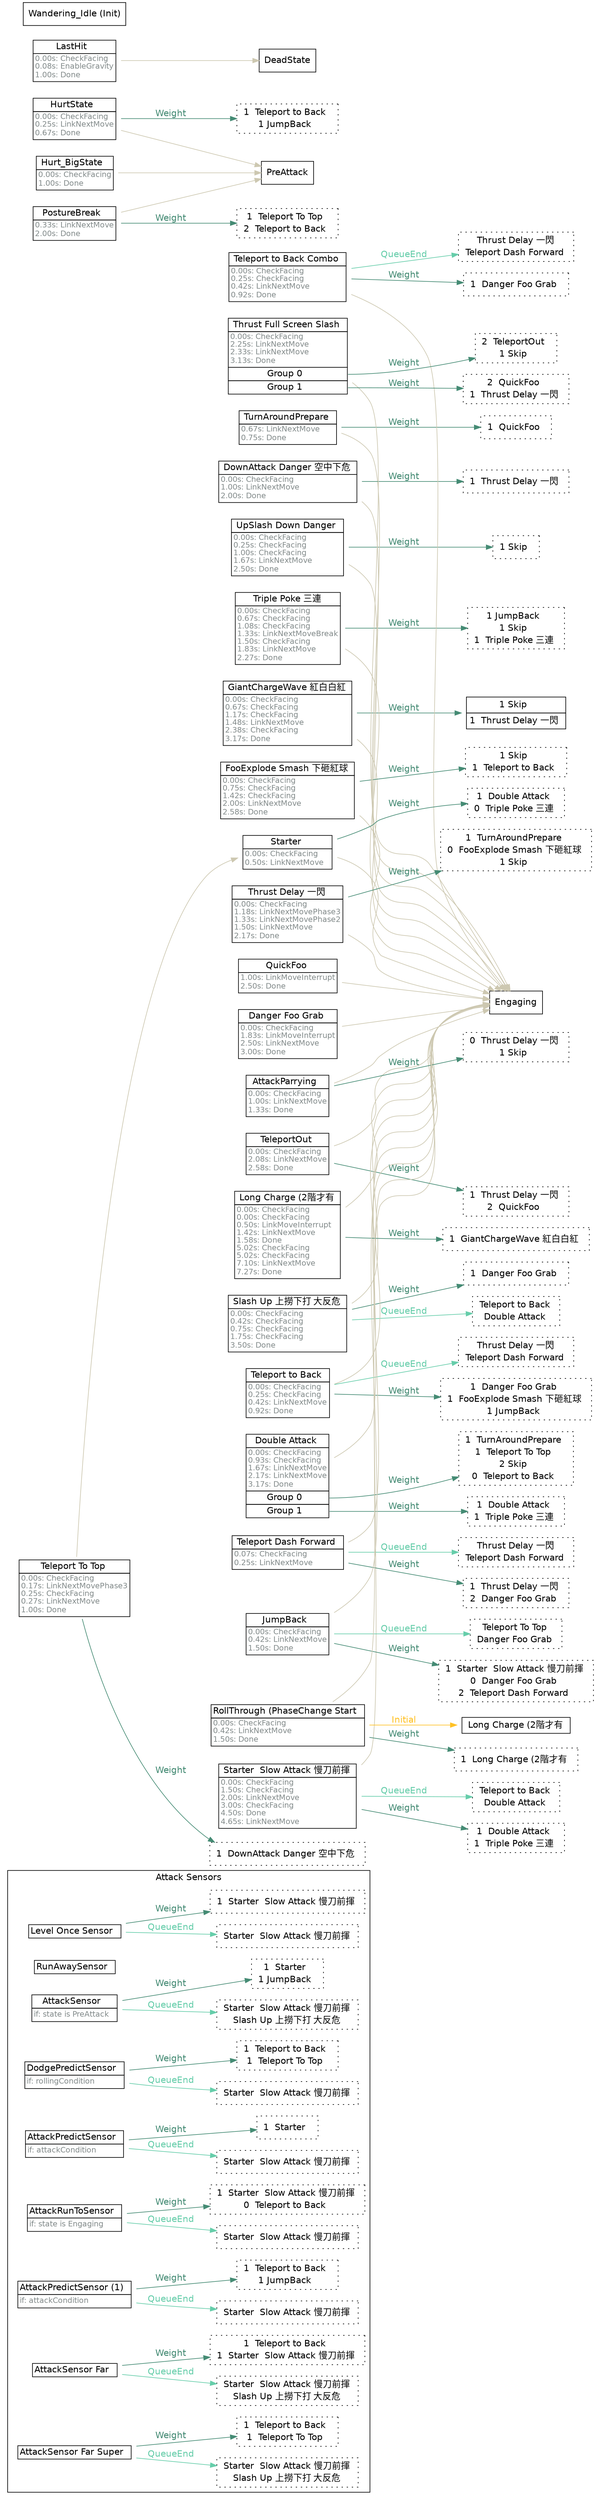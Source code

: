 strict digraph "Foo" {
	"rankdir"="LR";
	node ["shape"="box","fontname"="Helvetica"];
	edge ["fontname"="Helvetica"];
	subgraph "cluster_attacksensors" {
		"rank"="sink";
		"label"="Attack Sensors";
		"fontname"="Helvetica";
		"Level Once Sensor" ["shape"="plaintext","label"=<<TABLE border="0" cellspacing="0" cellborder="1" cellpadding="2"><TR><TD>Level Once Sensor  </TD></TR></TABLE>>]
		"Level Once Sensor_linked" ["shape"="box","style"="dotted","label"=<<TABLE border="0" cellspacing="0" cellborder="0" cellpadding="2"><TR><TD> Starter  Slow Attack 慢刀前揮  </TD></TR></TABLE>>,"margin"="0.05"]
		"Level Once Sensor" -> "Level Once Sensor_linked"  ["label"="QueueEnd","color"="aquamarine3","fontcolor"="aquamarine3"]
		"Level Once Sensor_weight" ["shape"="box","style"="dotted","label"=<<TABLE border="0" cellspacing="0" cellborder="0" cellpadding="2"><TR><TD>1  Starter  Slow Attack 慢刀前揮  </TD></TR></TABLE>>]
		"Level Once Sensor" -> "Level Once Sensor_weight"  ["label"="Weight","color"="aquamarine4","fontcolor"="aquamarine4"]
		"RunAwaySensor" ["shape"="plaintext","label"=<<TABLE border="0" cellspacing="0" cellborder="1" cellpadding="2"><TR><TD>RunAwaySensor  </TD></TR></TABLE>>]
		"AttackSensor" ["shape"="plaintext","label"=<<TABLE border="0" cellspacing="0" cellborder="1" cellpadding="2"><TR><TD>AttackSensor  </TD></TR><TR><TD align="left" balign="left"><FONT point-size="12" color="azure4">if: state is PreAttack</FONT>  </TD></TR></TABLE>>]
		"AttackSensor_linked" ["shape"="box","style"="dotted","label"=<<TABLE border="0" cellspacing="0" cellborder="0" cellpadding="2"><TR><TD> Starter  Slow Attack 慢刀前揮  </TD></TR><TR><TD> Slash Up 上撈下打 大反危  </TD></TR></TABLE>>,"margin"="0.05"]
		"AttackSensor" -> "AttackSensor_linked"  ["label"="QueueEnd","color"="aquamarine3","fontcolor"="aquamarine3"]
		"AttackSensor_weight" ["shape"="box","style"="dotted","label"=<<TABLE border="0" cellspacing="0" cellborder="0" cellpadding="2"><TR><TD>1  Starter  </TD></TR><TR><TD>1 JumpBack  </TD></TR></TABLE>>]
		"AttackSensor" -> "AttackSensor_weight"  ["label"="Weight","color"="aquamarine4","fontcolor"="aquamarine4"]
		"DodgePredictSensor" ["shape"="plaintext","label"=<<TABLE border="0" cellspacing="0" cellborder="1" cellpadding="2"><TR><TD>DodgePredictSensor  </TD></TR><TR><TD align="left" balign="left"><FONT point-size="12" color="azure4">if: rollingCondition</FONT>  </TD></TR></TABLE>>]
		"DodgePredictSensor_linked" ["shape"="box","style"="dotted","label"=<<TABLE border="0" cellspacing="0" cellborder="0" cellpadding="2"><TR><TD> Starter  Slow Attack 慢刀前揮  </TD></TR></TABLE>>,"margin"="0.05"]
		"DodgePredictSensor" -> "DodgePredictSensor_linked"  ["label"="QueueEnd","color"="aquamarine3","fontcolor"="aquamarine3"]
		"DodgePredictSensor_weight" ["shape"="box","style"="dotted","label"=<<TABLE border="0" cellspacing="0" cellborder="0" cellpadding="2"><TR><TD>1  Teleport to Back  </TD></TR><TR><TD>1  Teleport To Top  </TD></TR></TABLE>>]
		"DodgePredictSensor" -> "DodgePredictSensor_weight"  ["label"="Weight","color"="aquamarine4","fontcolor"="aquamarine4"]
		"AttackPredictSensor" ["shape"="plaintext","label"=<<TABLE border="0" cellspacing="0" cellborder="1" cellpadding="2"><TR><TD>AttackPredictSensor  </TD></TR><TR><TD align="left" balign="left"><FONT point-size="12" color="azure4">if: attackCondition</FONT>  </TD></TR></TABLE>>]
		"AttackPredictSensor_linked" ["shape"="box","style"="dotted","label"=<<TABLE border="0" cellspacing="0" cellborder="0" cellpadding="2"><TR><TD> Starter  Slow Attack 慢刀前揮  </TD></TR></TABLE>>,"margin"="0.05"]
		"AttackPredictSensor" -> "AttackPredictSensor_linked"  ["label"="QueueEnd","color"="aquamarine3","fontcolor"="aquamarine3"]
		"AttackPredictSensor_weight" ["shape"="box","style"="dotted","label"=<<TABLE border="0" cellspacing="0" cellborder="0" cellpadding="2"><TR><TD>1  Starter  </TD></TR></TABLE>>]
		"AttackPredictSensor" -> "AttackPredictSensor_weight"  ["label"="Weight","color"="aquamarine4","fontcolor"="aquamarine4"]
		"AttackRunToSensor" ["shape"="plaintext","label"=<<TABLE border="0" cellspacing="0" cellborder="1" cellpadding="2"><TR><TD>AttackRunToSensor  </TD></TR><TR><TD align="left" balign="left"><FONT point-size="12" color="azure4">if: state is Engaging</FONT>  </TD></TR></TABLE>>]
		"AttackRunToSensor_linked" ["shape"="box","style"="dotted","label"=<<TABLE border="0" cellspacing="0" cellborder="0" cellpadding="2"><TR><TD> Starter  Slow Attack 慢刀前揮  </TD></TR></TABLE>>,"margin"="0.05"]
		"AttackRunToSensor" -> "AttackRunToSensor_linked"  ["label"="QueueEnd","color"="aquamarine3","fontcolor"="aquamarine3"]
		"AttackRunToSensor_weight" ["shape"="box","style"="dotted","label"=<<TABLE border="0" cellspacing="0" cellborder="0" cellpadding="2"><TR><TD>1  Starter  Slow Attack 慢刀前揮  </TD></TR><TR><TD>0  Teleport to Back  </TD></TR></TABLE>>]
		"AttackRunToSensor" -> "AttackRunToSensor_weight"  ["label"="Weight","color"="aquamarine4","fontcolor"="aquamarine4"]
		"AttackPredictSensor (1)" ["shape"="plaintext","label"=<<TABLE border="0" cellspacing="0" cellborder="1" cellpadding="2"><TR><TD>AttackPredictSensor (1)  </TD></TR><TR><TD align="left" balign="left"><FONT point-size="12" color="azure4">if: attackCondition</FONT>  </TD></TR></TABLE>>]
		"AttackPredictSensor (1)_linked" ["shape"="box","style"="dotted","label"=<<TABLE border="0" cellspacing="0" cellborder="0" cellpadding="2"><TR><TD> Starter  Slow Attack 慢刀前揮  </TD></TR></TABLE>>,"margin"="0.05"]
		"AttackPredictSensor (1)" -> "AttackPredictSensor (1)_linked"  ["label"="QueueEnd","color"="aquamarine3","fontcolor"="aquamarine3"]
		"AttackPredictSensor (1)_weight" ["shape"="box","style"="dotted","label"=<<TABLE border="0" cellspacing="0" cellborder="0" cellpadding="2"><TR><TD>1  Teleport to Back  </TD></TR><TR><TD>1 JumpBack  </TD></TR></TABLE>>]
		"AttackPredictSensor (1)" -> "AttackPredictSensor (1)_weight"  ["label"="Weight","color"="aquamarine4","fontcolor"="aquamarine4"]
		"AttackSensor Far" ["shape"="plaintext","label"=<<TABLE border="0" cellspacing="0" cellborder="1" cellpadding="2"><TR><TD>AttackSensor Far  </TD></TR></TABLE>>]
		"AttackSensor Far_linked" ["shape"="box","style"="dotted","label"=<<TABLE border="0" cellspacing="0" cellborder="0" cellpadding="2"><TR><TD> Starter  Slow Attack 慢刀前揮  </TD></TR><TR><TD> Slash Up 上撈下打 大反危  </TD></TR></TABLE>>,"margin"="0.05"]
		"AttackSensor Far" -> "AttackSensor Far_linked"  ["label"="QueueEnd","color"="aquamarine3","fontcolor"="aquamarine3"]
		"AttackSensor Far_weight" ["shape"="box","style"="dotted","label"=<<TABLE border="0" cellspacing="0" cellborder="0" cellpadding="2"><TR><TD>1  Teleport to Back  </TD></TR><TR><TD>1  Starter  Slow Attack 慢刀前揮  </TD></TR></TABLE>>]
		"AttackSensor Far" -> "AttackSensor Far_weight"  ["label"="Weight","color"="aquamarine4","fontcolor"="aquamarine4"]
		"AttackSensor Far Super" ["shape"="plaintext","label"=<<TABLE border="0" cellspacing="0" cellborder="1" cellpadding="2"><TR><TD>AttackSensor Far Super  </TD></TR></TABLE>>]
		"AttackSensor Far Super_linked" ["shape"="box","style"="dotted","label"=<<TABLE border="0" cellspacing="0" cellborder="0" cellpadding="2"><TR><TD> Starter  Slow Attack 慢刀前揮  </TD></TR><TR><TD> Slash Up 上撈下打 大反危  </TD></TR></TABLE>>,"margin"="0.05"]
		"AttackSensor Far Super" -> "AttackSensor Far Super_linked"  ["label"="QueueEnd","color"="aquamarine3","fontcolor"="aquamarine3"]
		"AttackSensor Far Super_weight" ["shape"="box","style"="dotted","label"=<<TABLE border="0" cellspacing="0" cellborder="0" cellpadding="2"><TR><TD>1  Teleport to Back  </TD></TR><TR><TD>1  Teleport To Top  </TD></TR></TABLE>>]
		"AttackSensor Far Super" -> "AttackSensor Far Super_weight"  ["label"="Weight","color"="aquamarine4","fontcolor"="aquamarine4"]
	}
	
	" Starter  Slow Attack 慢刀前揮" -> "Engaging"  ["color"="cornsilk3","fontcolor"="cornsilk3"]
	" Starter  Slow Attack 慢刀前揮_linked" ["shape"="box","style"="dotted","label"=<<TABLE border="0" cellspacing="0" cellborder="0" cellpadding="2"><TR><TD> Teleport to Back  </TD></TR><TR><TD> Double Attack  </TD></TR></TABLE>>,"margin"="0.05"]
	" Starter  Slow Attack 慢刀前揮" -> " Starter  Slow Attack 慢刀前揮_linked"  ["label"="QueueEnd","color"="aquamarine3","fontcolor"="aquamarine3"]
	" Starter  Slow Attack 慢刀前揮_weight" ["shape"="box","style"="dotted","label"=<<TABLE border="0" cellspacing="0" cellborder="0" cellpadding="2"><TR><TD>1  Double Attack  </TD></TR><TR><TD>1  Triple Poke 三連  </TD></TR></TABLE>>]
	" Starter  Slow Attack 慢刀前揮" -> " Starter  Slow Attack 慢刀前揮_weight"  ["label"="Weight","color"="aquamarine4","fontcolor"="aquamarine4"]
	" Starter  Slow Attack 慢刀前揮" ["shape"="plaintext","label"=<<TABLE border="0" cellspacing="0" cellborder="1" cellpadding="2"><TR><TD> Starter  Slow Attack 慢刀前揮  </TD></TR><TR><TD align="left" balign="left"><FONT point-size="12" color="azure4">0.00s: CheckFacing<br/>1.50s: CheckFacing<br/>2.00s: LinkNextMove<br/>3.00s: CheckFacing<br/>4.50s: Done<br/>4.65s: LinkNextMove</FONT>  </TD></TR></TABLE>>]
	" Danger Foo Grab" -> "Engaging"  ["color"="cornsilk3","fontcolor"="cornsilk3"]
	" Danger Foo Grab" ["shape"="plaintext","label"=<<TABLE border="0" cellspacing="0" cellborder="1" cellpadding="2"><TR><TD> Danger Foo Grab  </TD></TR><TR><TD align="left" balign="left"><FONT point-size="12" color="azure4">0.00s: CheckFacing<br/>1.83s: LinkMoveInterrupt<br/>2.50s: LinkNextMove<br/>3.00s: Done</FONT>  </TD></TR></TABLE>>]
	" GiantChargeWave 紅白白紅" -> "Engaging"  ["color"="cornsilk3","fontcolor"="cornsilk3"]
	" GiantChargeWave 紅白白紅_weight" ["shape"="plaintext","label"=<<TABLE border="0" cellspacing="0" cellborder="1" cellpadding="4"><TR><TD>1 Skip  </TD></TR><TR><TD>1  Thrust Delay 一閃  </TD></TR></TABLE>>]
	" GiantChargeWave 紅白白紅" -> " GiantChargeWave 紅白白紅_weight"  ["label"="Weight","color"="aquamarine4","fontcolor"="aquamarine4"]
	" GiantChargeWave 紅白白紅" ["shape"="plaintext","label"=<<TABLE border="0" cellspacing="0" cellborder="1" cellpadding="2"><TR><TD> GiantChargeWave 紅白白紅  </TD></TR><TR><TD align="left" balign="left"><FONT point-size="12" color="azure4">0.00s: CheckFacing<br/>0.67s: CheckFacing<br/>1.17s: CheckFacing<br/>1.48s: LinkNextMove<br/>2.38s: CheckFacing<br/>3.17s: Done</FONT>  </TD></TR></TABLE>>]
	" UpSlash Down Danger" -> "Engaging"  ["color"="cornsilk3","fontcolor"="cornsilk3"]
	" UpSlash Down Danger_weight" ["shape"="box","style"="dotted","label"=<<TABLE border="0" cellspacing="0" cellborder="0" cellpadding="2"><TR><TD>1 Skip  </TD></TR></TABLE>>]
	" UpSlash Down Danger" -> " UpSlash Down Danger_weight"  ["label"="Weight","color"="aquamarine4","fontcolor"="aquamarine4"]
	" UpSlash Down Danger" ["shape"="plaintext","label"=<<TABLE border="0" cellspacing="0" cellborder="1" cellpadding="2"><TR><TD> UpSlash Down Danger  </TD></TR><TR><TD align="left" balign="left"><FONT point-size="12" color="azure4">0.00s: CheckFacing<br/>0.25s: CheckFacing<br/>1.00s: CheckFacing<br/>1.67s: LinkNextMove<br/>2.50s: Done</FONT>  </TD></TR></TABLE>>]
	" Triple Poke 三連" -> "Engaging"  ["color"="cornsilk3","fontcolor"="cornsilk3"]
	" Triple Poke 三連_weight" ["shape"="box","style"="dotted","label"=<<TABLE border="0" cellspacing="0" cellborder="0" cellpadding="2"><TR><TD>1 JumpBack  </TD></TR><TR><TD>1 Skip  </TD></TR><TR><TD>1  Triple Poke 三連  </TD></TR></TABLE>>]
	" Triple Poke 三連" -> " Triple Poke 三連_weight"  ["label"="Weight","color"="aquamarine4","fontcolor"="aquamarine4"]
	" Triple Poke 三連" ["shape"="plaintext","label"=<<TABLE border="0" cellspacing="0" cellborder="1" cellpadding="2"><TR><TD> Triple Poke 三連  </TD></TR><TR><TD align="left" balign="left"><FONT point-size="12" color="azure4">0.00s: CheckFacing<br/>0.67s: CheckFacing<br/>1.08s: CheckFacing<br/>1.33s: LinkNextMoveBreak<br/>1.50s: CheckFacing<br/>1.83s: LinkNextMove<br/>2.27s: Done</FONT>  </TD></TR></TABLE>>]
	" FooExplode Smash 下砸紅球" -> "Engaging"  ["color"="cornsilk3","fontcolor"="cornsilk3"]
	" FooExplode Smash 下砸紅球_weight" ["shape"="box","style"="dotted","label"=<<TABLE border="0" cellspacing="0" cellborder="0" cellpadding="2"><TR><TD>1 Skip  </TD></TR><TR><TD>1  Teleport to Back  </TD></TR></TABLE>>]
	" FooExplode Smash 下砸紅球" -> " FooExplode Smash 下砸紅球_weight"  ["label"="Weight","color"="aquamarine4","fontcolor"="aquamarine4"]
	" FooExplode Smash 下砸紅球" ["shape"="plaintext","label"=<<TABLE border="0" cellspacing="0" cellborder="1" cellpadding="2"><TR><TD> FooExplode Smash 下砸紅球  </TD></TR><TR><TD align="left" balign="left"><FONT point-size="12" color="azure4">0.00s: CheckFacing<br/>0.75s: CheckFacing<br/>1.42s: CheckFacing<br/>2.00s: LinkNextMove<br/>2.58s: Done</FONT>  </TD></TR></TABLE>>]
	" TurnAroundPrepare" -> "Engaging"  ["color"="cornsilk3","fontcolor"="cornsilk3"]
	" TurnAroundPrepare_weight" ["shape"="box","style"="dotted","label"=<<TABLE border="0" cellspacing="0" cellborder="0" cellpadding="2"><TR><TD>1  QuickFoo  </TD></TR></TABLE>>]
	" TurnAroundPrepare" -> " TurnAroundPrepare_weight"  ["label"="Weight","color"="aquamarine4","fontcolor"="aquamarine4"]
	" TurnAroundPrepare" ["shape"="plaintext","label"=<<TABLE border="0" cellspacing="0" cellborder="1" cellpadding="2"><TR><TD> TurnAroundPrepare  </TD></TR><TR><TD align="left" balign="left"><FONT point-size="12" color="azure4">0.67s: LinkNextMove<br/>0.75s: Done</FONT>  </TD></TR></TABLE>>]
	" QuickFoo" -> "Engaging"  ["color"="cornsilk3","fontcolor"="cornsilk3"]
	" QuickFoo" ["shape"="plaintext","label"=<<TABLE border="0" cellspacing="0" cellborder="1" cellpadding="2"><TR><TD> QuickFoo  </TD></TR><TR><TD align="left" balign="left"><FONT point-size="12" color="azure4">1.00s: LinkMoveInterrupt<br/>2.50s: Done</FONT>  </TD></TR></TABLE>>]
	" DownAttack Danger 空中下危" -> "Engaging"  ["color"="cornsilk3","fontcolor"="cornsilk3"]
	" DownAttack Danger 空中下危_weight" ["shape"="box","style"="dotted","label"=<<TABLE border="0" cellspacing="0" cellborder="0" cellpadding="2"><TR><TD>1  Thrust Delay 一閃  </TD></TR></TABLE>>]
	" DownAttack Danger 空中下危" -> " DownAttack Danger 空中下危_weight"  ["label"="Weight","color"="aquamarine4","fontcolor"="aquamarine4"]
	" DownAttack Danger 空中下危" ["shape"="plaintext","label"=<<TABLE border="0" cellspacing="0" cellborder="1" cellpadding="2"><TR><TD> DownAttack Danger 空中下危  </TD></TR><TR><TD align="left" balign="left"><FONT point-size="12" color="azure4">0.00s: CheckFacing<br/>1.00s: LinkNextMove<br/>2.00s: Done</FONT>  </TD></TR></TABLE>>]
	" Teleport to Back Combo" -> "Engaging"  ["color"="cornsilk3","fontcolor"="cornsilk3"]
	" Teleport to Back Combo_linked" ["shape"="box","style"="dotted","label"=<<TABLE border="0" cellspacing="0" cellborder="0" cellpadding="2"><TR><TD> Thrust Delay 一閃  </TD></TR><TR><TD> Teleport Dash Forward  </TD></TR></TABLE>>,"margin"="0.05"]
	" Teleport to Back Combo" -> " Teleport to Back Combo_linked"  ["label"="QueueEnd","color"="aquamarine3","fontcolor"="aquamarine3"]
	" Teleport to Back Combo_weight" ["shape"="box","style"="dotted","label"=<<TABLE border="0" cellspacing="0" cellborder="0" cellpadding="2"><TR><TD>1  Danger Foo Grab  </TD></TR></TABLE>>]
	" Teleport to Back Combo" -> " Teleport to Back Combo_weight"  ["label"="Weight","color"="aquamarine4","fontcolor"="aquamarine4"]
	" Teleport to Back Combo" ["shape"="plaintext","label"=<<TABLE border="0" cellspacing="0" cellborder="1" cellpadding="2"><TR><TD> Teleport to Back Combo  </TD></TR><TR><TD align="left" balign="left"><FONT point-size="12" color="azure4">0.00s: CheckFacing<br/>0.25s: CheckFacing<br/>0.42s: LinkNextMove<br/>0.92s: Done</FONT>  </TD></TR></TABLE>>]
	"group0 Thrust Full Screen Slash_weight" ["shape"="box","style"="dotted","label"=<<TABLE border="0" cellspacing="0" cellborder="0" cellpadding="2"><TR><TD>2  TeleportOut  </TD></TR><TR><TD>1 Skip  </TD></TR></TABLE>>]
	" Thrust Full Screen Slash":"group0" -> "group0 Thrust Full Screen Slash_weight"  ["label"="Weight","color"="aquamarine4","fontcolor"="aquamarine4"]
	"group1 Thrust Full Screen Slash_weight" ["shape"="box","style"="dotted","label"=<<TABLE border="0" cellspacing="0" cellborder="0" cellpadding="2"><TR><TD>2  QuickFoo  </TD></TR><TR><TD>1  Thrust Delay 一閃  </TD></TR></TABLE>>]
	" Thrust Full Screen Slash":"group1" -> "group1 Thrust Full Screen Slash_weight"  ["label"="Weight","color"="aquamarine4","fontcolor"="aquamarine4"]
	" Thrust Full Screen Slash" -> "Engaging"  ["color"="cornsilk3","fontcolor"="cornsilk3"]
	" Thrust Full Screen Slash" ["shape"="plaintext","label"=<<TABLE border="0" cellspacing="0" cellborder="1" cellpadding="2"><TR><TD> Thrust Full Screen Slash  </TD></TR><TR><TD align="left" balign="left"><FONT point-size="12" color="azure4">0.00s: CheckFacing<br/>2.25s: LinkNextMove<br/>2.33s: LinkNextMove<br/>3.13s: Done</FONT>  </TD></TR><TR><TD PORT="group0">Group 0  </TD></TR><TR><TD PORT="group1">Group 1  </TD></TR></TABLE>>]
	" Teleport To Top" -> " Starter"  ["color"="cornsilk3","fontcolor"="cornsilk3"]
	" Teleport To Top_weight" ["shape"="box","style"="dotted","label"=<<TABLE border="0" cellspacing="0" cellborder="0" cellpadding="2"><TR><TD>1  DownAttack Danger 空中下危  </TD></TR></TABLE>>]
	" Teleport To Top" -> " Teleport To Top_weight"  ["label"="Weight","color"="aquamarine4","fontcolor"="aquamarine4"]
	" Teleport To Top" ["shape"="plaintext","label"=<<TABLE border="0" cellspacing="0" cellborder="1" cellpadding="2"><TR><TD> Teleport To Top  </TD></TR><TR><TD align="left" balign="left"><FONT point-size="12" color="azure4">0.00s: CheckFacing<br/>0.17s: LinkNextMovePhase3<br/>0.25s: CheckFacing<br/>0.27s: LinkNextMove<br/>1.00s: Done</FONT>  </TD></TR></TABLE>>]
	" TeleportOut" -> "Engaging"  ["color"="cornsilk3","fontcolor"="cornsilk3"]
	" TeleportOut_weight" ["shape"="box","style"="dotted","label"=<<TABLE border="0" cellspacing="0" cellborder="0" cellpadding="2"><TR><TD>1  Thrust Delay 一閃  </TD></TR><TR><TD>2  QuickFoo  </TD></TR></TABLE>>]
	" TeleportOut" -> " TeleportOut_weight"  ["label"="Weight","color"="aquamarine4","fontcolor"="aquamarine4"]
	" TeleportOut" ["shape"="plaintext","label"=<<TABLE border="0" cellspacing="0" cellborder="1" cellpadding="2"><TR><TD> TeleportOut  </TD></TR><TR><TD align="left" balign="left"><FONT point-size="12" color="azure4">0.00s: CheckFacing<br/>2.08s: LinkNextMove<br/>2.58s: Done</FONT>  </TD></TR></TABLE>>]
	" Thrust Delay 一閃" -> "Engaging"  ["color"="cornsilk3","fontcolor"="cornsilk3"]
	" Thrust Delay 一閃_weight" ["shape"="box","style"="dotted","label"=<<TABLE border="0" cellspacing="0" cellborder="0" cellpadding="2"><TR><TD>1  TurnAroundPrepare  </TD></TR><TR><TD>0  FooExplode Smash 下砸紅球  </TD></TR><TR><TD>1 Skip  </TD></TR></TABLE>>]
	" Thrust Delay 一閃" -> " Thrust Delay 一閃_weight"  ["label"="Weight","color"="aquamarine4","fontcolor"="aquamarine4"]
	" Thrust Delay 一閃" ["shape"="plaintext","label"=<<TABLE border="0" cellspacing="0" cellborder="1" cellpadding="2"><TR><TD> Thrust Delay 一閃  </TD></TR><TR><TD align="left" balign="left"><FONT point-size="12" color="azure4">0.00s: CheckFacing<br/>1.18s: LinkNextMovePhase3<br/>1.33s: LinkNextMovePhase2<br/>1.50s: LinkNextMove<br/>2.17s: Done</FONT>  </TD></TR></TABLE>>]
	" Slash Up 上撈下打 大反危" -> "Engaging"  ["color"="cornsilk3","fontcolor"="cornsilk3"]
	" Slash Up 上撈下打 大反危_linked" ["shape"="box","style"="dotted","label"=<<TABLE border="0" cellspacing="0" cellborder="0" cellpadding="2"><TR><TD> Teleport to Back  </TD></TR><TR><TD> Double Attack  </TD></TR></TABLE>>,"margin"="0.05"]
	" Slash Up 上撈下打 大反危" -> " Slash Up 上撈下打 大反危_linked"  ["label"="QueueEnd","color"="aquamarine3","fontcolor"="aquamarine3"]
	" Slash Up 上撈下打 大反危_weight" ["shape"="box","style"="dotted","label"=<<TABLE border="0" cellspacing="0" cellborder="0" cellpadding="2"><TR><TD>1  Danger Foo Grab  </TD></TR></TABLE>>]
	" Slash Up 上撈下打 大反危" -> " Slash Up 上撈下打 大反危_weight"  ["label"="Weight","color"="aquamarine4","fontcolor"="aquamarine4"]
	" Slash Up 上撈下打 大反危" ["shape"="plaintext","label"=<<TABLE border="0" cellspacing="0" cellborder="1" cellpadding="2"><TR><TD> Slash Up 上撈下打 大反危  </TD></TR><TR><TD align="left" balign="left"><FONT point-size="12" color="azure4">0.00s: CheckFacing<br/>0.42s: CheckFacing<br/>0.75s: CheckFacing<br/>1.75s: CheckFacing<br/>3.50s: Done</FONT>  </TD></TR></TABLE>>]
	" Teleport to Back" -> "Engaging"  ["color"="cornsilk3","fontcolor"="cornsilk3"]
	" Teleport to Back_linked" ["shape"="box","style"="dotted","label"=<<TABLE border="0" cellspacing="0" cellborder="0" cellpadding="2"><TR><TD> Thrust Delay 一閃  </TD></TR><TR><TD> Teleport Dash Forward  </TD></TR></TABLE>>,"margin"="0.05"]
	" Teleport to Back" -> " Teleport to Back_linked"  ["label"="QueueEnd","color"="aquamarine3","fontcolor"="aquamarine3"]
	" Teleport to Back_weight" ["shape"="box","style"="dotted","label"=<<TABLE border="0" cellspacing="0" cellborder="0" cellpadding="2"><TR><TD>1  Danger Foo Grab  </TD></TR><TR><TD>1  FooExplode Smash 下砸紅球  </TD></TR><TR><TD>1 JumpBack  </TD></TR></TABLE>>]
	" Teleport to Back" -> " Teleport to Back_weight"  ["label"="Weight","color"="aquamarine4","fontcolor"="aquamarine4"]
	" Teleport to Back" ["shape"="plaintext","label"=<<TABLE border="0" cellspacing="0" cellborder="1" cellpadding="2"><TR><TD> Teleport to Back  </TD></TR><TR><TD align="left" balign="left"><FONT point-size="12" color="azure4">0.00s: CheckFacing<br/>0.25s: CheckFacing<br/>0.42s: LinkNextMove<br/>0.92s: Done</FONT>  </TD></TR></TABLE>>]
	"group0 Double Attack_weight" ["shape"="box","style"="dotted","label"=<<TABLE border="0" cellspacing="0" cellborder="0" cellpadding="2"><TR><TD>1  TurnAroundPrepare  </TD></TR><TR><TD>1  Teleport To Top  </TD></TR><TR><TD>2 Skip  </TD></TR><TR><TD>0  Teleport to Back  </TD></TR></TABLE>>]
	" Double Attack":"group0" -> "group0 Double Attack_weight"  ["label"="Weight","color"="aquamarine4","fontcolor"="aquamarine4"]
	"group1 Double Attack_weight" ["shape"="box","style"="dotted","label"=<<TABLE border="0" cellspacing="0" cellborder="0" cellpadding="2"><TR><TD>1  Double Attack  </TD></TR><TR><TD>1  Triple Poke 三連  </TD></TR></TABLE>>]
	" Double Attack":"group1" -> "group1 Double Attack_weight"  ["label"="Weight","color"="aquamarine4","fontcolor"="aquamarine4"]
	" Double Attack" -> "Engaging"  ["color"="cornsilk3","fontcolor"="cornsilk3"]
	" Double Attack" ["shape"="plaintext","label"=<<TABLE border="0" cellspacing="0" cellborder="1" cellpadding="2"><TR><TD> Double Attack  </TD></TR><TR><TD align="left" balign="left"><FONT point-size="12" color="azure4">0.00s: CheckFacing<br/>0.93s: CheckFacing<br/>1.67s: LinkNextMove<br/>2.17s: LinkNextMove<br/>3.17s: Done</FONT>  </TD></TR><TR><TD PORT="group0">Group 0  </TD></TR><TR><TD PORT="group1">Group 1  </TD></TR></TABLE>>]
	" Teleport Dash Forward" -> "Engaging"  ["color"="cornsilk3","fontcolor"="cornsilk3"]
	" Teleport Dash Forward_linked" ["shape"="box","style"="dotted","label"=<<TABLE border="0" cellspacing="0" cellborder="0" cellpadding="2"><TR><TD> Thrust Delay 一閃  </TD></TR><TR><TD> Teleport Dash Forward  </TD></TR></TABLE>>,"margin"="0.05"]
	" Teleport Dash Forward" -> " Teleport Dash Forward_linked"  ["label"="QueueEnd","color"="aquamarine3","fontcolor"="aquamarine3"]
	" Teleport Dash Forward_weight" ["shape"="box","style"="dotted","label"=<<TABLE border="0" cellspacing="0" cellborder="0" cellpadding="2"><TR><TD>1  Thrust Delay 一閃  </TD></TR><TR><TD>2  Danger Foo Grab  </TD></TR></TABLE>>]
	" Teleport Dash Forward" -> " Teleport Dash Forward_weight"  ["label"="Weight","color"="aquamarine4","fontcolor"="aquamarine4"]
	" Teleport Dash Forward" ["shape"="plaintext","label"=<<TABLE border="0" cellspacing="0" cellborder="1" cellpadding="2"><TR><TD> Teleport Dash Forward  </TD></TR><TR><TD align="left" balign="left"><FONT point-size="12" color="azure4">0.07s: CheckFacing<br/>0.25s: LinkNextMove</FONT>  </TD></TR></TABLE>>]
	" Long Charge (2階才有" -> "Engaging"  ["color"="cornsilk3","fontcolor"="cornsilk3"]
	" Long Charge (2階才有_weight" ["shape"="box","style"="dotted","label"=<<TABLE border="0" cellspacing="0" cellborder="0" cellpadding="2"><TR><TD>1  GiantChargeWave 紅白白紅  </TD></TR></TABLE>>]
	" Long Charge (2階才有" -> " Long Charge (2階才有_weight"  ["label"="Weight","color"="aquamarine4","fontcolor"="aquamarine4"]
	" Long Charge (2階才有" ["shape"="plaintext","label"=<<TABLE border="0" cellspacing="0" cellborder="1" cellpadding="2"><TR><TD> Long Charge (2階才有  </TD></TR><TR><TD align="left" balign="left"><FONT point-size="12" color="azure4">0.00s: CheckFacing<br/>0.00s: CheckFacing<br/>0.50s: LinkMoveInterrupt<br/>1.42s: LinkNextMove<br/>1.58s: Done<br/>5.02s: CheckFacing<br/>5.02s: CheckFacing<br/>7.10s: LinkNextMove<br/>7.27s: Done</FONT>  </TD></TR></TABLE>>]
	" Starter" -> "Engaging"  ["color"="cornsilk3","fontcolor"="cornsilk3"]
	" Starter_weight" ["shape"="box","style"="dotted","label"=<<TABLE border="0" cellspacing="0" cellborder="0" cellpadding="2"><TR><TD>1  Double Attack  </TD></TR><TR><TD>0  Triple Poke 三連  </TD></TR></TABLE>>]
	" Starter" -> " Starter_weight"  ["label"="Weight","color"="aquamarine4","fontcolor"="aquamarine4"]
	" Starter" ["shape"="plaintext","label"=<<TABLE border="0" cellspacing="0" cellborder="1" cellpadding="2"><TR><TD> Starter  </TD></TR><TR><TD align="left" balign="left"><FONT point-size="12" color="azure4">0.00s: CheckFacing<br/>0.50s: LinkNextMove</FONT>  </TD></TR></TABLE>>]
	"AttackParrying" -> "Engaging"  ["color"="cornsilk3","fontcolor"="cornsilk3"]
	"AttackParrying_weight" ["shape"="box","style"="dotted","label"=<<TABLE border="0" cellspacing="0" cellborder="0" cellpadding="2"><TR><TD>0  Thrust Delay 一閃  </TD></TR><TR><TD>1 Skip  </TD></TR></TABLE>>]
	"AttackParrying" -> "AttackParrying_weight"  ["label"="Weight","color"="aquamarine4","fontcolor"="aquamarine4"]
	"AttackParrying" ["shape"="plaintext","label"=<<TABLE border="0" cellspacing="0" cellborder="1" cellpadding="2"><TR><TD>AttackParrying  </TD></TR><TR><TD align="left" balign="left"><FONT point-size="12" color="azure4">0.00s: CheckFacing<br/>1.00s: LinkNextMove<br/>1.33s: Done</FONT>  </TD></TR></TABLE>>]
	"HurtState" -> "PreAttack"  ["color"="cornsilk3","fontcolor"="cornsilk3"]
	"HurtState_weight" ["shape"="box","style"="dotted","label"=<<TABLE border="0" cellspacing="0" cellborder="0" cellpadding="2"><TR><TD>1  Teleport to Back  </TD></TR><TR><TD>1 JumpBack  </TD></TR></TABLE>>]
	"HurtState" -> "HurtState_weight"  ["label"="Weight","color"="aquamarine4","fontcolor"="aquamarine4"]
	"HurtState" ["shape"="plaintext","label"=<<TABLE border="0" cellspacing="0" cellborder="1" cellpadding="2"><TR><TD>HurtState  </TD></TR><TR><TD align="left" balign="left"><FONT point-size="12" color="azure4">0.00s: CheckFacing<br/>0.25s: LinkNextMove<br/>0.67s: Done</FONT>  </TD></TR></TABLE>>]
	"Hurt_BigState" -> "PreAttack"  ["color"="cornsilk3","fontcolor"="cornsilk3"]
	"Hurt_BigState" ["shape"="plaintext","label"=<<TABLE border="0" cellspacing="0" cellborder="1" cellpadding="2"><TR><TD>Hurt_BigState  </TD></TR><TR><TD align="left" balign="left"><FONT point-size="12" color="azure4">0.00s: CheckFacing<br/>1.00s: Done</FONT>  </TD></TR></TABLE>>]
	"JumpBack" -> "Engaging"  ["color"="cornsilk3","fontcolor"="cornsilk3"]
	"JumpBack_linked" ["shape"="box","style"="dotted","label"=<<TABLE border="0" cellspacing="0" cellborder="0" cellpadding="2"><TR><TD> Teleport To Top  </TD></TR><TR><TD> Danger Foo Grab  </TD></TR></TABLE>>,"margin"="0.05"]
	"JumpBack" -> "JumpBack_linked"  ["label"="QueueEnd","color"="aquamarine3","fontcolor"="aquamarine3"]
	"JumpBack_weight" ["shape"="box","style"="dotted","label"=<<TABLE border="0" cellspacing="0" cellborder="0" cellpadding="2"><TR><TD>1  Starter  Slow Attack 慢刀前揮  </TD></TR><TR><TD>0  Danger Foo Grab  </TD></TR><TR><TD>2  Teleport Dash Forward  </TD></TR></TABLE>>]
	"JumpBack" -> "JumpBack_weight"  ["label"="Weight","color"="aquamarine4","fontcolor"="aquamarine4"]
	"JumpBack" ["shape"="plaintext","label"=<<TABLE border="0" cellspacing="0" cellborder="1" cellpadding="2"><TR><TD>JumpBack  </TD></TR><TR><TD align="left" balign="left"><FONT point-size="12" color="azure4">0.00s: CheckFacing<br/>0.42s: LinkNextMove<br/>1.50s: Done</FONT>  </TD></TR></TABLE>>]
	"LastHit" -> "DeadState"  ["color"="cornsilk3","fontcolor"="cornsilk3"]
	"LastHit" ["shape"="plaintext","label"=<<TABLE border="0" cellspacing="0" cellborder="1" cellpadding="2"><TR><TD>LastHit  </TD></TR><TR><TD align="left" balign="left"><FONT point-size="12" color="azure4">0.00s: CheckFacing<br/>0.08s: EnableGravity<br/>1.00s: Done</FONT>  </TD></TR></TABLE>>]
	"PostureBreak" -> "PreAttack"  ["color"="cornsilk3","fontcolor"="cornsilk3"]
	"PostureBreak_weight" ["shape"="box","style"="dotted","label"=<<TABLE border="0" cellspacing="0" cellborder="0" cellpadding="2"><TR><TD>1  Teleport To Top  </TD></TR><TR><TD>2  Teleport to Back  </TD></TR></TABLE>>]
	"PostureBreak" -> "PostureBreak_weight"  ["label"="Weight","color"="aquamarine4","fontcolor"="aquamarine4"]
	"PostureBreak" ["shape"="plaintext","label"=<<TABLE border="0" cellspacing="0" cellborder="1" cellpadding="2"><TR><TD>PostureBreak  </TD></TR><TR><TD align="left" balign="left"><FONT point-size="12" color="azure4">0.33s: LinkNextMove<br/>2.00s: Done</FONT>  </TD></TR></TABLE>>]
	"RollThrough (PhaseChange Start" -> "Engaging"  ["color"="cornsilk3","fontcolor"="cornsilk3"]
	"RollThrough (PhaseChange Start_mustuse" ["shape"="plaintext","label"=<<TABLE border="0" cellspacing="0" cellborder="1" cellpadding="4"><TR><TD> Long Charge (2階才有  </TD></TR></TABLE>>]
	"RollThrough (PhaseChange Start" -> "RollThrough (PhaseChange Start_mustuse"  ["label"="Initial","color"="goldenrod1","fontcolor"="goldenrod1"]
	"RollThrough (PhaseChange Start_weight" ["shape"="box","style"="dotted","label"=<<TABLE border="0" cellspacing="0" cellborder="0" cellpadding="2"><TR><TD>1  Long Charge (2階才有  </TD></TR></TABLE>>]
	"RollThrough (PhaseChange Start" -> "RollThrough (PhaseChange Start_weight"  ["label"="Weight","color"="aquamarine4","fontcolor"="aquamarine4"]
	"RollThrough (PhaseChange Start" ["shape"="plaintext","label"=<<TABLE border="0" cellspacing="0" cellborder="1" cellpadding="2"><TR><TD>RollThrough (PhaseChange Start  </TD></TR><TR><TD align="left" balign="left"><FONT point-size="12" color="azure4">0.00s: CheckFacing<br/>0.42s: LinkNextMove<br/>1.50s: Done</FONT>  </TD></TR></TABLE>>]
	"Wandering_Idle" ["label"="Wandering_Idle (Init)"]
}
